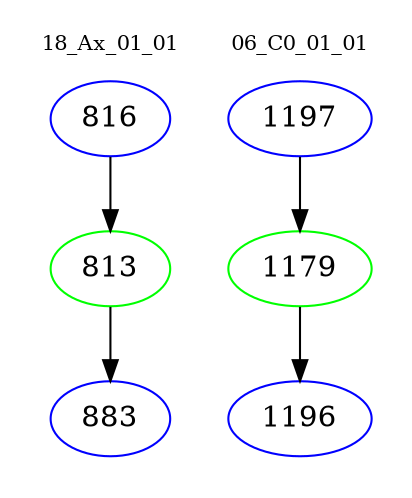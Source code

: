 digraph{
subgraph cluster_0 {
color = white
label = "18_Ax_01_01";
fontsize=10;
T0_816 [label="816", color="blue"]
T0_816 -> T0_813 [color="black"]
T0_813 [label="813", color="green"]
T0_813 -> T0_883 [color="black"]
T0_883 [label="883", color="blue"]
}
subgraph cluster_1 {
color = white
label = "06_C0_01_01";
fontsize=10;
T1_1197 [label="1197", color="blue"]
T1_1197 -> T1_1179 [color="black"]
T1_1179 [label="1179", color="green"]
T1_1179 -> T1_1196 [color="black"]
T1_1196 [label="1196", color="blue"]
}
}
